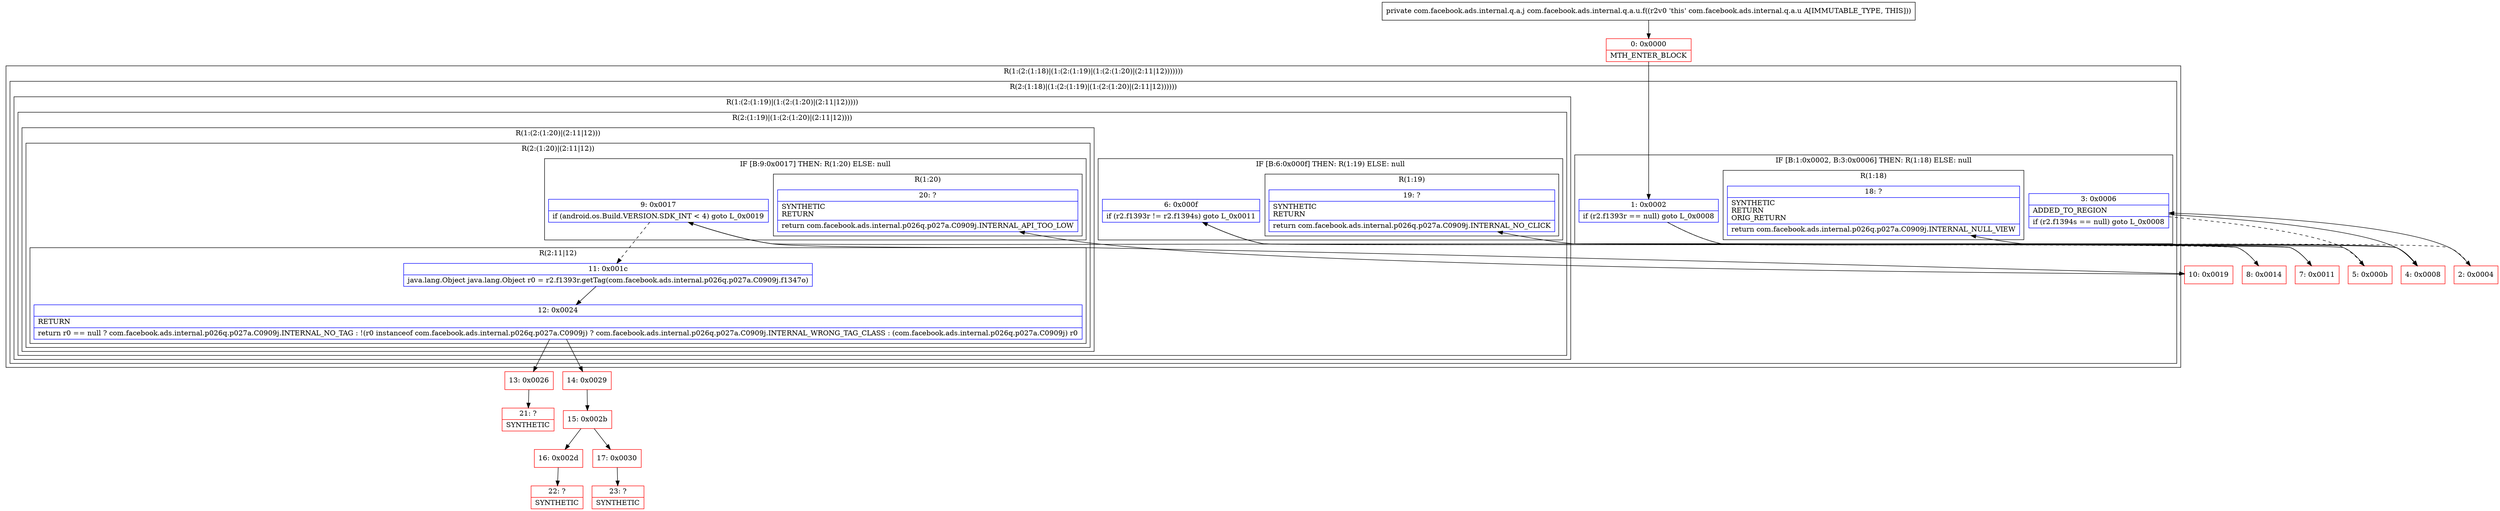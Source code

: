 digraph "CFG forcom.facebook.ads.internal.q.a.u.f()Lcom\/facebook\/ads\/internal\/q\/a\/j;" {
subgraph cluster_Region_626903244 {
label = "R(1:(2:(1:18)|(1:(2:(1:19)|(1:(2:(1:20)|(2:11|12)))))))";
node [shape=record,color=blue];
subgraph cluster_Region_960657473 {
label = "R(2:(1:18)|(1:(2:(1:19)|(1:(2:(1:20)|(2:11|12))))))";
node [shape=record,color=blue];
subgraph cluster_IfRegion_11373117 {
label = "IF [B:1:0x0002, B:3:0x0006] THEN: R(1:18) ELSE: null";
node [shape=record,color=blue];
Node_1 [shape=record,label="{1\:\ 0x0002|if (r2.f1393r == null) goto L_0x0008\l}"];
Node_3 [shape=record,label="{3\:\ 0x0006|ADDED_TO_REGION\l|if (r2.f1394s == null) goto L_0x0008\l}"];
subgraph cluster_Region_2004016706 {
label = "R(1:18)";
node [shape=record,color=blue];
Node_18 [shape=record,label="{18\:\ ?|SYNTHETIC\lRETURN\lORIG_RETURN\l|return com.facebook.ads.internal.p026q.p027a.C0909j.INTERNAL_NULL_VIEW\l}"];
}
}
subgraph cluster_Region_1017275336 {
label = "R(1:(2:(1:19)|(1:(2:(1:20)|(2:11|12)))))";
node [shape=record,color=blue];
subgraph cluster_Region_369656941 {
label = "R(2:(1:19)|(1:(2:(1:20)|(2:11|12))))";
node [shape=record,color=blue];
subgraph cluster_IfRegion_2056784115 {
label = "IF [B:6:0x000f] THEN: R(1:19) ELSE: null";
node [shape=record,color=blue];
Node_6 [shape=record,label="{6\:\ 0x000f|if (r2.f1393r != r2.f1394s) goto L_0x0011\l}"];
subgraph cluster_Region_469326124 {
label = "R(1:19)";
node [shape=record,color=blue];
Node_19 [shape=record,label="{19\:\ ?|SYNTHETIC\lRETURN\l|return com.facebook.ads.internal.p026q.p027a.C0909j.INTERNAL_NO_CLICK\l}"];
}
}
subgraph cluster_Region_887801272 {
label = "R(1:(2:(1:20)|(2:11|12)))";
node [shape=record,color=blue];
subgraph cluster_Region_1712526500 {
label = "R(2:(1:20)|(2:11|12))";
node [shape=record,color=blue];
subgraph cluster_IfRegion_1559648005 {
label = "IF [B:9:0x0017] THEN: R(1:20) ELSE: null";
node [shape=record,color=blue];
Node_9 [shape=record,label="{9\:\ 0x0017|if (android.os.Build.VERSION.SDK_INT \< 4) goto L_0x0019\l}"];
subgraph cluster_Region_219633038 {
label = "R(1:20)";
node [shape=record,color=blue];
Node_20 [shape=record,label="{20\:\ ?|SYNTHETIC\lRETURN\l|return com.facebook.ads.internal.p026q.p027a.C0909j.INTERNAL_API_TOO_LOW\l}"];
}
}
subgraph cluster_Region_1717663970 {
label = "R(2:11|12)";
node [shape=record,color=blue];
Node_11 [shape=record,label="{11\:\ 0x001c|java.lang.Object java.lang.Object r0 = r2.f1393r.getTag(com.facebook.ads.internal.p026q.p027a.C0909j.f1347o)\l}"];
Node_12 [shape=record,label="{12\:\ 0x0024|RETURN\l|return r0 == null ? com.facebook.ads.internal.p026q.p027a.C0909j.INTERNAL_NO_TAG : !(r0 instanceof com.facebook.ads.internal.p026q.p027a.C0909j) ? com.facebook.ads.internal.p026q.p027a.C0909j.INTERNAL_WRONG_TAG_CLASS : (com.facebook.ads.internal.p026q.p027a.C0909j) r0\l}"];
}
}
}
}
}
}
}
Node_0 [shape=record,color=red,label="{0\:\ 0x0000|MTH_ENTER_BLOCK\l}"];
Node_2 [shape=record,color=red,label="{2\:\ 0x0004}"];
Node_4 [shape=record,color=red,label="{4\:\ 0x0008}"];
Node_5 [shape=record,color=red,label="{5\:\ 0x000b}"];
Node_7 [shape=record,color=red,label="{7\:\ 0x0011}"];
Node_8 [shape=record,color=red,label="{8\:\ 0x0014}"];
Node_10 [shape=record,color=red,label="{10\:\ 0x0019}"];
Node_13 [shape=record,color=red,label="{13\:\ 0x0026}"];
Node_14 [shape=record,color=red,label="{14\:\ 0x0029}"];
Node_15 [shape=record,color=red,label="{15\:\ 0x002b}"];
Node_16 [shape=record,color=red,label="{16\:\ 0x002d}"];
Node_17 [shape=record,color=red,label="{17\:\ 0x0030}"];
Node_21 [shape=record,color=red,label="{21\:\ ?|SYNTHETIC\l}"];
Node_22 [shape=record,color=red,label="{22\:\ ?|SYNTHETIC\l}"];
Node_23 [shape=record,color=red,label="{23\:\ ?|SYNTHETIC\l}"];
MethodNode[shape=record,label="{private com.facebook.ads.internal.q.a.j com.facebook.ads.internal.q.a.u.f((r2v0 'this' com.facebook.ads.internal.q.a.u A[IMMUTABLE_TYPE, THIS])) }"];
MethodNode -> Node_0;
Node_1 -> Node_2[style=dashed];
Node_1 -> Node_4;
Node_3 -> Node_4;
Node_3 -> Node_5[style=dashed];
Node_6 -> Node_7;
Node_6 -> Node_8[style=dashed];
Node_9 -> Node_10;
Node_9 -> Node_11[style=dashed];
Node_11 -> Node_12;
Node_12 -> Node_13;
Node_12 -> Node_14;
Node_0 -> Node_1;
Node_2 -> Node_3;
Node_4 -> Node_18;
Node_5 -> Node_6;
Node_7 -> Node_19;
Node_8 -> Node_9;
Node_10 -> Node_20;
Node_13 -> Node_21;
Node_14 -> Node_15;
Node_15 -> Node_16;
Node_15 -> Node_17;
Node_16 -> Node_22;
Node_17 -> Node_23;
}

